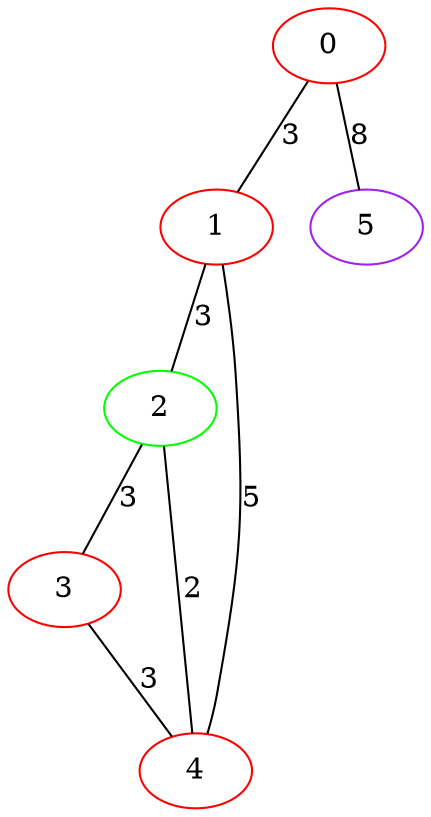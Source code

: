 graph "" {
0 [color=red, weight=1];
1 [color=red, weight=1];
2 [color=green, weight=2];
3 [color=red, weight=1];
4 [color=red, weight=1];
5 [color=purple, weight=4];
0 -- 1  [key=0, label=3];
0 -- 5  [key=0, label=8];
1 -- 2  [key=0, label=3];
1 -- 4  [key=0, label=5];
2 -- 3  [key=0, label=3];
2 -- 4  [key=0, label=2];
3 -- 4  [key=0, label=3];
}
